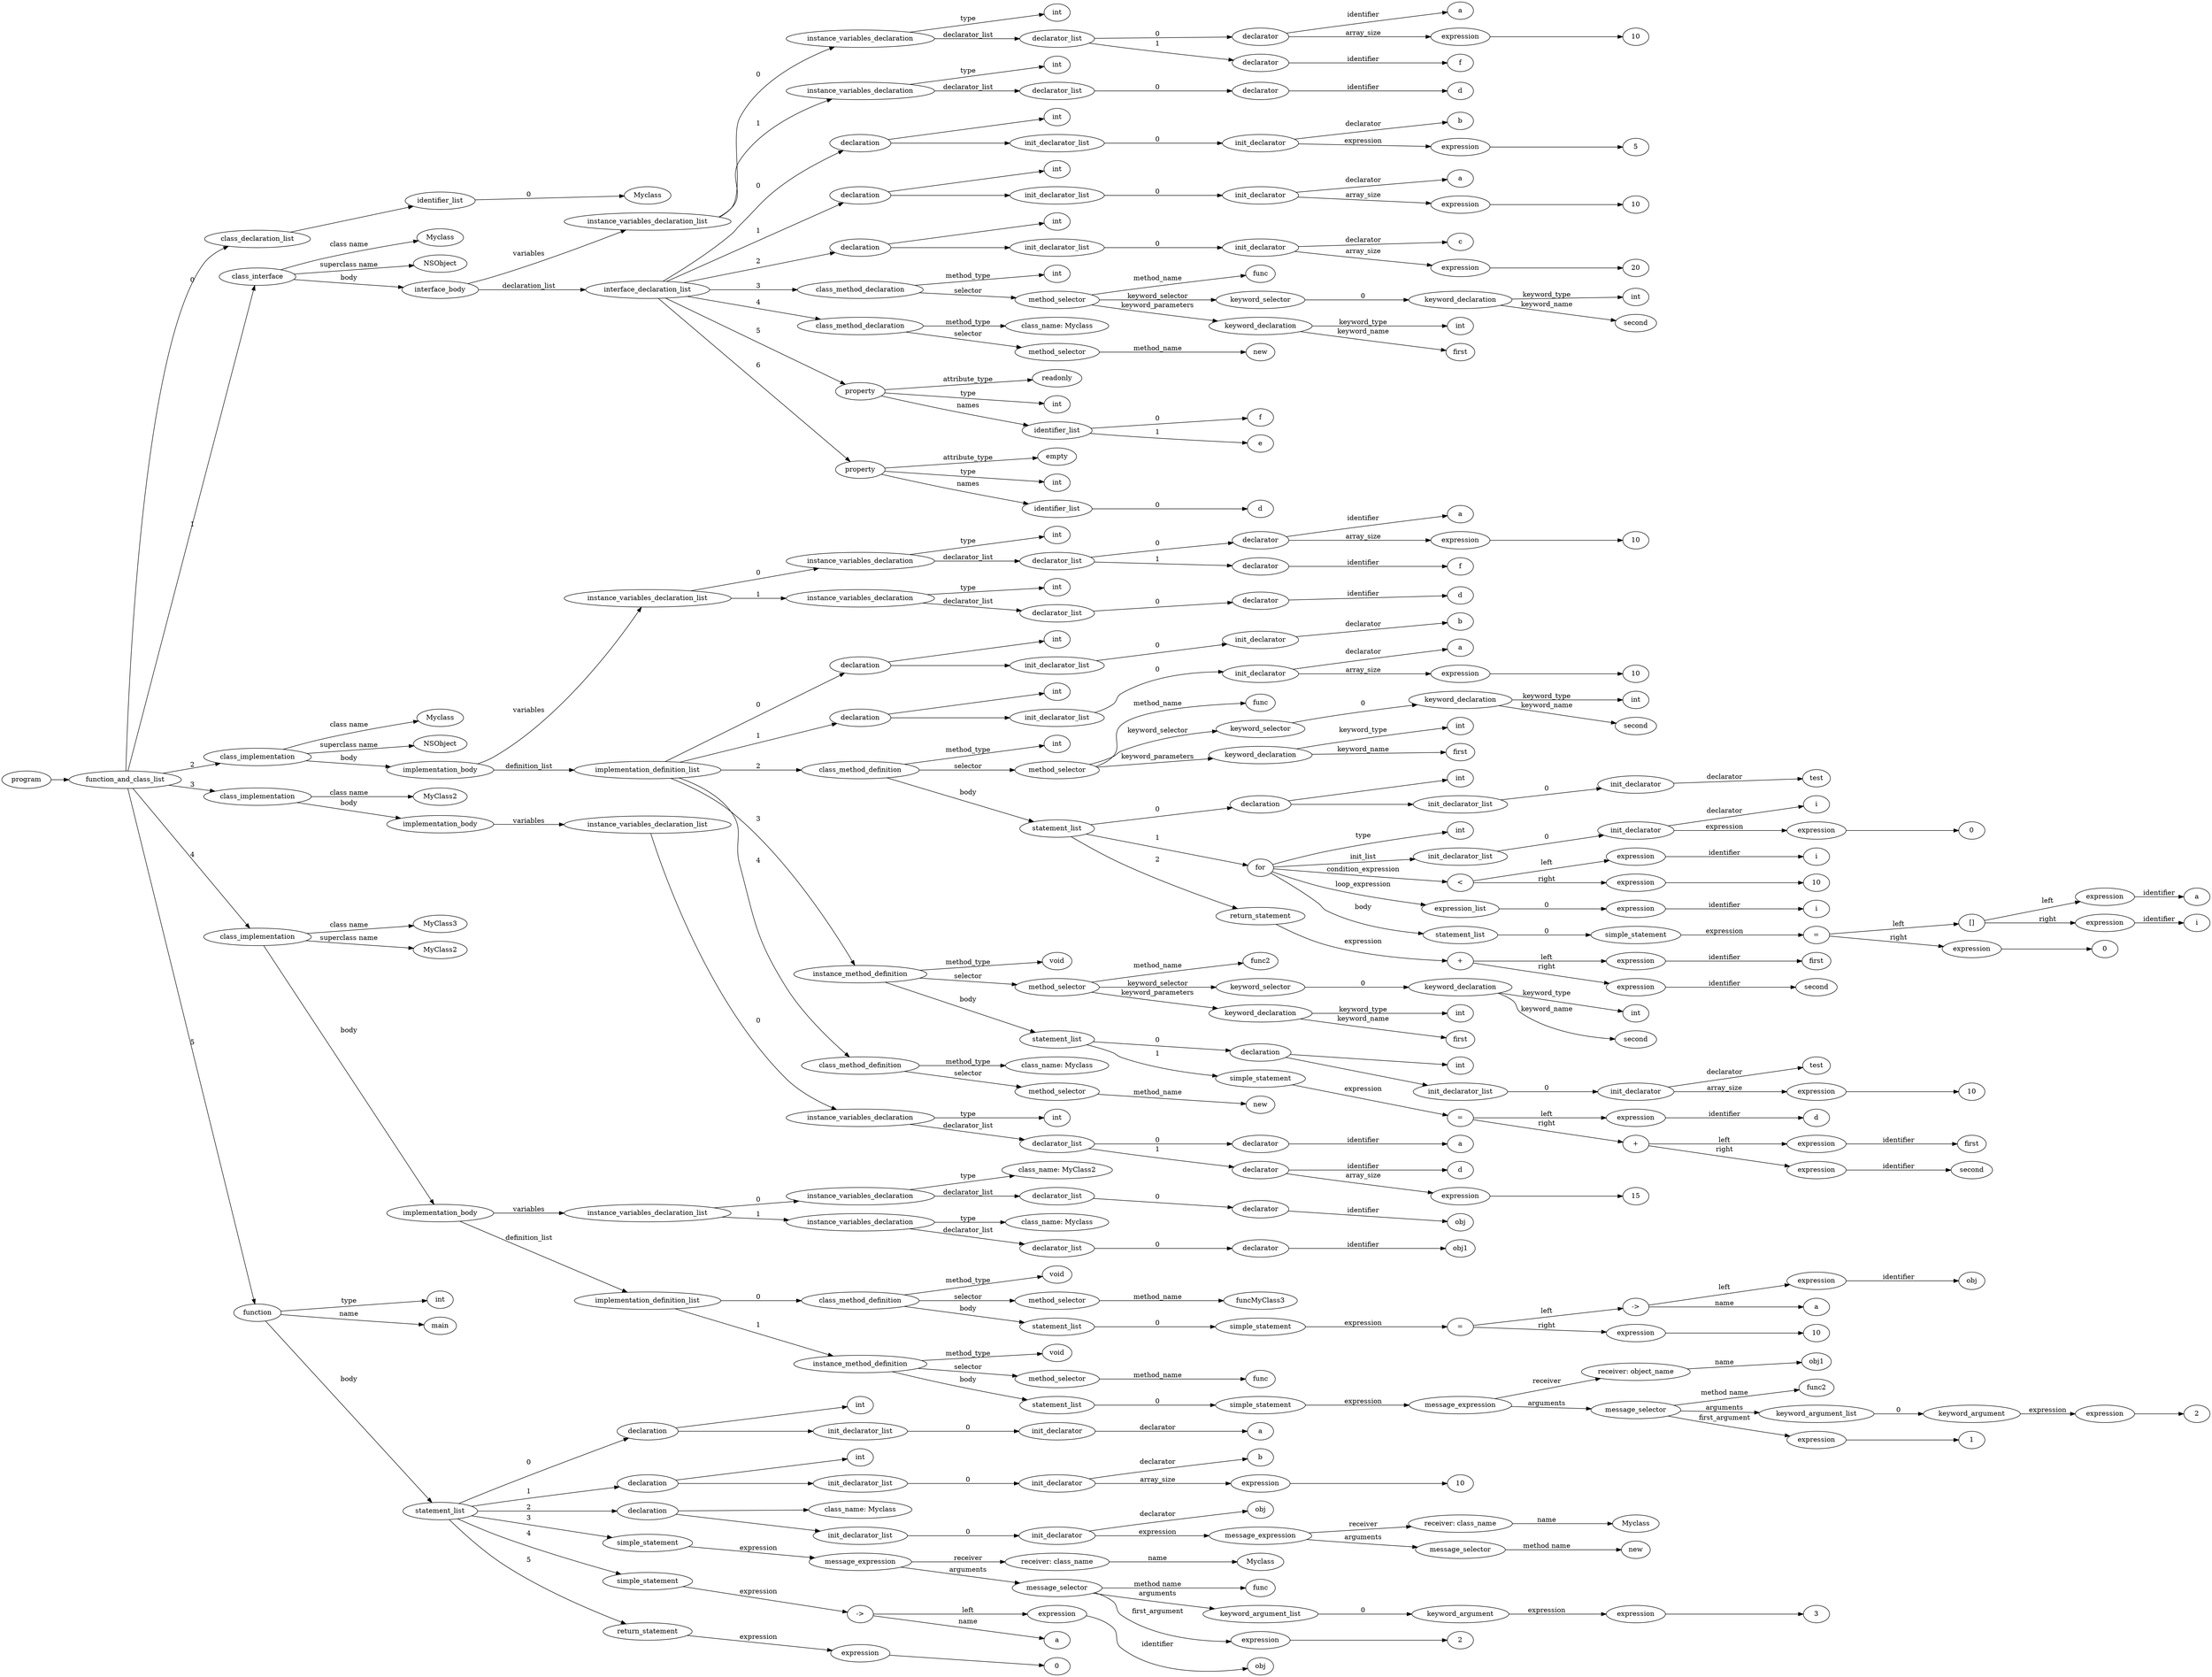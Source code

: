 digraph ObjectiveC { rankdir="LR";
223[label="program"];
223->2;
2[label="function_and_class_list"];
2->1[label="0"];
1[label="class_declaration_list"];
1->0;
0[label="identifier_list"];
0.0 [label="Myclass"];
0->0.0 [label="0"];
2->54[label="1"];
54[label="class_interface"];
54.1 [label="Myclass"];
54->54.1 [label="class name"];
54.2 [label="NSObject"];
54->54.2 [label="superclass name"];
54->53[label="body"];
53[label="interface_body"];
53->10[label="variables"];
10[label="instance_variables_declaration_list"];
10->9[label="0"];
9[label="instance_variables_declaration"];
9->3[label="type"];
3[label="int"];
9->7[label="declarator_list"];
7[label="declarator_list"];
7->6[label="0"];
6[label="declarator"];
6.1 [label="a"];
6->6.1[label="identifier"];
6->5[label="array_size"];
5[label="expression"];
5->4;
4[label="10"];
7->8[label="1"];
8[label="declarator"];
8.1 [label="f"];
8->8.1[label="identifier"];
10->14[label="1"];
14[label="instance_variables_declaration"];
14->11[label="type"];
11[label="int"];
14->13[label="declarator_list"];
13[label="declarator_list"];
13->12[label="0"];
12[label="declarator"];
12.1 [label="d"];
12->12.1[label="identifier"];
53->21[label="declaration_list"];
21[label="interface_declaration_list"];
21->20[label="0"];
20[label="declaration"];
20->15;
15[label="int"];
20->19;
19[label="init_declarator_list"];
19->18[label="0"];
18[label="init_declarator"];
18.1 [label="b"];
18->18.1[label="declarator"];
18->17[label="expression"];
17[label="expression"];
17->16;
16[label="5"];
21->27[label="1"];
27[label="declaration"];
27->22;
22[label="int"];
27->26;
26[label="init_declarator_list"];
26->25[label="0"];
25[label="init_declarator"];
25.1 [label="a"];
25->25.1[label="declarator"];
25->24[label="array_size"];
24[label="expression"];
24->23;
23[label="10"];
21->33[label="2"];
33[label="declaration"];
33->28;
28[label="int"];
33->32;
32[label="init_declarator_list"];
32->31[label="0"];
31[label="init_declarator"];
31.1 [label="c"];
31->31.1[label="declarator"];
31->30[label="array_size"];
30[label="expression"];
30->29;
29[label="20"];
21->41[label="3"];
41[label="class_method_declaration"];
41->34[label="method_type"];
34[label="int"];
41->40[label="selector"];
40[label="method_selector"];
40->40.1 [label="method_name"];
40.1 [label="func"];
40->39[label="keyword_selector"];
39[label="keyword_selector"];
39->38[label="0"];
38[label="keyword_declaration"];
38->37[label="keyword_type"];
37[label="int"];
38->38.2 [label="keyword_name"];
38.2 [label="second"];
40->36[label="keyword_parameters"];
36[label="keyword_declaration"];
36->35[label="keyword_type"];
35[label="int"];
36->36.2 [label="keyword_name"];
36.2 [label="first"];
21->44[label="4"];
44[label="class_method_declaration"];
44->42[label="method_type"];
42[label="class_name: Myclass"];
44->43[label="selector"];
43[label="method_selector"];
43->43.1 [label="method_name"];
43.1 [label="new"];
21->48[label="5"];
48[label="property"];
48->45[label="attribute_type"];
45[label="readonly"];
48->46[label="type"];
46[label="int"];
48->47[label="names"];
47[label="identifier_list"];
47.0 [label="f"];
47->47.0 [label="0"];
47.1 [label="e"];
47->47.1 [label="1"];
21->52[label="6"];
52[label="property"];
52->49[label="attribute_type"];
49[label="empty"];
52->50[label="type"];
50[label="int"];
52->51[label="names"];
51[label="identifier_list"];
51.0 [label="d"];
51->51.0 [label="0"];
2->140[label="2"];
140[label="class_implementation"];
140.1 [label="Myclass"];
140->140.1 [label="class name"];
140.2 [label="NSObject"];
140->140.2 [label="superclass name"];
140->139[label="body"];
139[label="implementation_body"];
139->62[label="variables"];
62[label="instance_variables_declaration_list"];
62->61[label="0"];
61[label="instance_variables_declaration"];
61->55[label="type"];
55[label="int"];
61->59[label="declarator_list"];
59[label="declarator_list"];
59->58[label="0"];
58[label="declarator"];
58.1 [label="a"];
58->58.1[label="identifier"];
58->57[label="array_size"];
57[label="expression"];
57->56;
56[label="10"];
59->60[label="1"];
60[label="declarator"];
60.1 [label="f"];
60->60.1[label="identifier"];
62->66[label="1"];
66[label="instance_variables_declaration"];
66->63[label="type"];
63[label="int"];
66->65[label="declarator_list"];
65[label="declarator_list"];
65->64[label="0"];
64[label="declarator"];
64.1 [label="d"];
64->64.1[label="identifier"];
139->71[label="definition_list"];
71[label="implementation_definition_list"];
71->70[label="0"];
70[label="declaration"];
70->67;
67[label="int"];
70->69;
69[label="init_declarator_list"];
69->68[label="0"];
68[label="init_declarator"];
68.1 [label="b"];
68->68.1[label="declarator"];
71->77[label="1"];
77[label="declaration"];
77->72;
72[label="int"];
77->76;
76[label="init_declarator_list"];
76->75[label="0"];
75[label="init_declarator"];
75.1 [label="a"];
75->75.1[label="declarator"];
75->74[label="array_size"];
74[label="expression"];
74->73;
73[label="10"];
71->114[label="2"];
114[label="class_method_definition"];
114->78[label="method_type"];
78[label="int"];
114->84[label="selector"];
84[label="method_selector"];
84->84.1 [label="method_name"];
84.1 [label="func"];
84->83[label="keyword_selector"];
83[label="keyword_selector"];
83->82[label="0"];
82[label="keyword_declaration"];
82->81[label="keyword_type"];
81[label="int"];
82->82.2 [label="keyword_name"];
82.2 [label="second"];
84->80[label="keyword_parameters"];
80[label="keyword_declaration"];
80->79[label="keyword_type"];
79[label="int"];
80->80.2 [label="keyword_name"];
80.2 [label="first"];
114->89[label="body"];
89[label="statement_list"];
89->88[label="0"];
88[label="declaration"];
88->85;
85[label="int"];
88->87;
87[label="init_declarator_list"];
87->86[label="0"];
86[label="init_declarator"];
86.1 [label="test"];
86->86.1[label="declarator"];
89->109[label="1"];
109[label="for"];
109->90[label="type"];
90[label="int"];
109->94[label="init_list"];
94[label="init_declarator_list"];
94->93[label="0"];
93[label="init_declarator"];
93.1 [label="i"];
93->93.1[label="declarator"];
93->92[label="expression"];
92[label="expression"];
92->91;
91[label="0"];
109->98[label="condition_expression"];
98[label="expression"];
98[label="<"];
98->95[label="left"];
95[label="expression"];
95->95.1 [label="identifier"];95.1[label="i"];
98->97[label="right"];
97[label="expression"];
97->96;
96[label="10"];
109->100[label="loop_expression"];
100[label="expression_list"];
100->99[label="0"];
99[label="expression"];
99->99.1 [label="identifier"];99.1[label="i"];
109->108[label="body"];
108[label="statement_list"];
108->107[label="0"];
107[label="simple_statement"];
107->106[label="expression"];
106[label="expression"];
106[label="="];
106->103[label="left"];
103[label="expression"];
103[label="[]"];
103->101[label="left"];
101[label="expression"];
101->101.1 [label="identifier"];101.1[label="a"];
103->102[label="right"];
102[label="expression"];
102->102.1 [label="identifier"];102.1[label="i"];
106->105[label="right"];
105[label="expression"];
105->104;
104[label="0"];
89->113[label="2"];
113[label="return_statement"];
113->112[label="expression"];
112[label="expression"];
112[label="+"];
112->110[label="left"];
110[label="expression"];
110->110.1 [label="identifier"];110.1[label="first"];
112->111[label="right"];
111[label="expression"];
111->111.1 [label="identifier"];111.1[label="second"];
71->135[label="3"];
135[label="instance_method_definition"];
135->134[label="method_type"];
134[label="void"];
135->120[label="selector"];
120[label="method_selector"];
120->120.1 [label="method_name"];
120.1 [label="func2"];
120->119[label="keyword_selector"];
119[label="keyword_selector"];
119->118[label="0"];
118[label="keyword_declaration"];
118->117[label="keyword_type"];
117[label="int"];
118->118.2 [label="keyword_name"];
118.2 [label="second"];
120->116[label="keyword_parameters"];
116[label="keyword_declaration"];
116->115[label="keyword_type"];
115[label="int"];
116->116.2 [label="keyword_name"];
116.2 [label="first"];
135->127[label="body"];
127[label="statement_list"];
127->126[label="0"];
126[label="declaration"];
126->121;
121[label="int"];
126->125;
125[label="init_declarator_list"];
125->124[label="0"];
124[label="init_declarator"];
124.1 [label="test"];
124->124.1[label="declarator"];
124->123[label="array_size"];
123[label="expression"];
123->122;
122[label="10"];
127->133[label="1"];
133[label="simple_statement"];
133->132[label="expression"];
132[label="expression"];
132[label="="];
132->128[label="left"];
128[label="expression"];
128->128.1 [label="identifier"];128.1[label="d"];
132->131[label="right"];
131[label="expression"];
131[label="+"];
131->129[label="left"];
129[label="expression"];
129->129.1 [label="identifier"];129.1[label="first"];
131->130[label="right"];
130[label="expression"];
130->130.1 [label="identifier"];130.1[label="second"];
71->138[label="4"];
138[label="class_method_definition"];
138->136[label="method_type"];
136[label="class_name: Myclass"];
138->137[label="selector"];
137[label="method_selector"];
137->137.1 [label="method_name"];
137.1 [label="new"];
2->150[label="3"];
150[label="class_implementation"];
150.1 [label="MyClass2"];
150->150.1 [label="class name"];
150->149[label="body"];
149[label="implementation_body"];
149->148[label="variables"];
148[label="instance_variables_declaration_list"];
148->147[label="0"];
147[label="instance_variables_declaration"];
147->141[label="type"];
141[label="int"];
147->143[label="declarator_list"];
143[label="declarator_list"];
143->142[label="0"];
142[label="declarator"];
142.1 [label="a"];
142->142.1[label="identifier"];
143->146[label="1"];
146[label="declarator"];
146.1 [label="d"];
146->146.1[label="identifier"];
146->145[label="array_size"];
145[label="expression"];
145->144;
144[label="15"];
2->186[label="4"];
186[label="class_implementation"];
186.1 [label="MyClass3"];
186->186.1 [label="class name"];
186.2 [label="MyClass2"];
186->186.2 [label="superclass name"];
186->185[label="body"];
185[label="implementation_body"];
185->155[label="variables"];
155[label="instance_variables_declaration_list"];
155->154[label="0"];
154[label="instance_variables_declaration"];
154->153[label="type"];
153[label="class_name: MyClass2"];
154->152[label="declarator_list"];
152[label="declarator_list"];
152->151[label="0"];
151[label="declarator"];
151.1 [label="obj"];
151->151.1[label="identifier"];
155->159[label="1"];
159[label="instance_variables_declaration"];
159->158[label="type"];
158[label="class_name: Myclass"];
159->157[label="declarator_list"];
157[label="declarator_list"];
157->156[label="0"];
156[label="declarator"];
156.1 [label="obj1"];
156->156.1[label="identifier"];
185->170[label="definition_list"];
170[label="implementation_definition_list"];
170->169[label="0"];
169[label="class_method_definition"];
169->168[label="method_type"];
168[label="void"];
169->160[label="selector"];
160[label="method_selector"];
160->160.1 [label="method_name"];
160.1 [label="funcMyClass3"];
169->167[label="body"];
167[label="statement_list"];
167->166[label="0"];
166[label="simple_statement"];
166->165[label="expression"];
165[label="expression"];
165[label="="];
165->162[label="left"];
162[label="expression"];
162[label="->"];
162->161[label="left"];
161[label="expression"];
161->161.1 [label="identifier"];161.1[label="obj"];
162.1 [label="a"];
162->162.1 [label="name"];
165->164[label="right"];
164[label="expression"];
164->163;
163[label="10"];
170->184[label="1"];
184[label="instance_method_definition"];
184->183[label="method_type"];
183[label="void"];
184->171[label="selector"];
171[label="method_selector"];
171->171.1 [label="method_name"];
171.1 [label="func"];
184->182[label="body"];
182[label="statement_list"];
182->181[label="0"];
181[label="simple_statement"];
181->180[label="expression"];
180[label="expression"];
180[label="message_expression"];
180->172[label="receiver"];
172[label="receiver: object_name"];
172.1 [label="obj1"];
172->172.1 [label="name"];
180->179[label="arguments"];
179[label="message_selector"];
179.1 [label="func2"];
179->179.1 [label="method name"]; 
179->178[label="arguments"];
178[label="keyword_argument_list"];
178->177[label="0"];
177[label="keyword_argument"];
177->176[label="expression"];
176[label="expression"];
176->175;
175[label="2"];
179->174[label="first_argument"];
174[label="expression"];
174->173;
173[label="1"];
2->222[label="5"];
222[label="function"];
222->187[label="type"];
187[label="int"];
222->222.1 [label="name"];
222.1 [label="main"];
222->192[label="body"];
192[label="statement_list"];
192->191[label="0"];
191[label="declaration"];
191->188;
188[label="int"];
191->190;
190[label="init_declarator_list"];
190->189[label="0"];
189[label="init_declarator"];
189.1 [label="a"];
189->189.1[label="declarator"];
192->198[label="1"];
198[label="declaration"];
198->193;
193[label="int"];
198->197;
197[label="init_declarator_list"];
197->196[label="0"];
196[label="init_declarator"];
196.1 [label="b"];
196->196.1[label="declarator"];
196->195[label="array_size"];
195[label="expression"];
195->194;
194[label="10"];
192->205[label="2"];
205[label="declaration"];
205->204;
204[label="class_name: Myclass"];
205->203;
203[label="init_declarator_list"];
203->202[label="0"];
202[label="init_declarator"];
202.1 [label="obj"];
202->202.1[label="declarator"];
202->201[label="expression"];
201[label="expression"];
201[label="message_expression"];
201->199[label="receiver"];
199[label="receiver: class_name"];
199.1 [label="Myclass"];
199->199.1 [label="name"];
201->200[label="arguments"];
200[label="message_selector"];
200.1 [label="new"];
200->200.1 [label="method name"]; 
192->215[label="3"];
215[label="simple_statement"];
215->214[label="expression"];
214[label="expression"];
214[label="message_expression"];
214->206[label="receiver"];
206[label="receiver: class_name"];
206.1 [label="Myclass"];
206->206.1 [label="name"];
214->213[label="arguments"];
213[label="message_selector"];
213.1 [label="func"];
213->213.1 [label="method name"]; 
213->212[label="arguments"];
212[label="keyword_argument_list"];
212->211[label="0"];
211[label="keyword_argument"];
211->210[label="expression"];
210[label="expression"];
210->209;
209[label="3"];
213->208[label="first_argument"];
208[label="expression"];
208->207;
207[label="2"];
192->218[label="4"];
218[label="simple_statement"];
218->217[label="expression"];
217[label="expression"];
217[label="->"];
217->216[label="left"];
216[label="expression"];
216->216.1 [label="identifier"];216.1[label="obj"];
217.1 [label="a"];
217->217.1 [label="name"];
192->221[label="5"];
221[label="return_statement"];
221->220[label="expression"];
220[label="expression"];
220->219;
219[label="0"];
}
